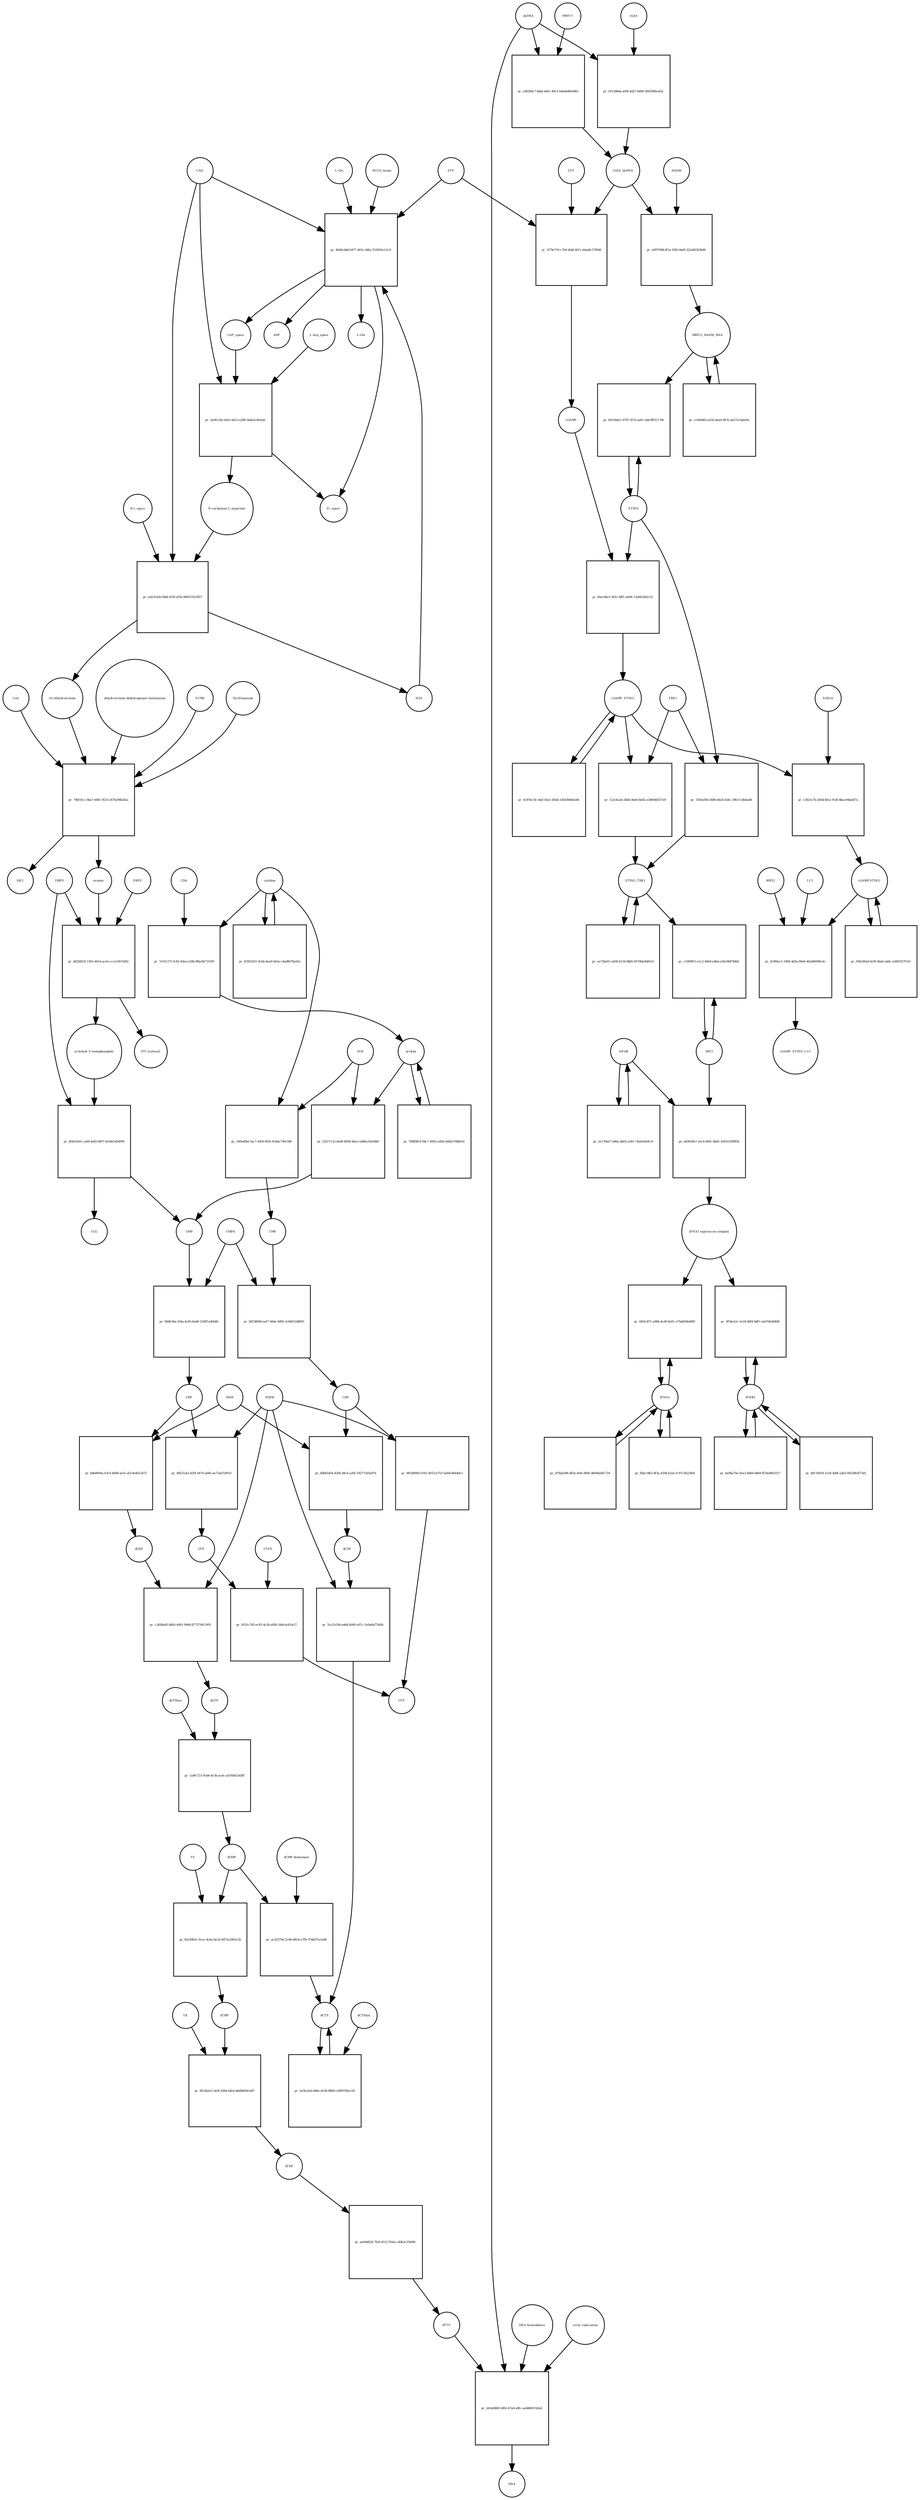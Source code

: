 strict digraph  {
"L-Gln" [annotation="", bipartite=0, cls="simple chemical", fontsize=4, label="L-Gln", shape=circle];
"pr_4b96cddd-4477-463c-b8fa-555003e13c1f" [annotation="", bipartite=1, cls=process, fontsize=4, label="pr_4b96cddd-4477-463c-b8fa-555003e13c1f", shape=square];
CAP_space [annotation="", bipartite=0, cls="simple chemical", fontsize=4, label=CAP_space, shape=circle];
CAD [annotation="", bipartite=0, cls=macromolecule, fontsize=4, label=CAD, shape=circle];
HCO3_minus [annotation="", bipartite=0, cls="simple chemical", fontsize=4, label=HCO3_minus, shape=circle];
H2O [annotation="", bipartite=0, cls="simple chemical", fontsize=4, label=H2O, shape=circle];
ATP [annotation="", bipartite=0, cls="simple chemical", fontsize=4, label=ATP, shape=circle];
"L-Glu" [annotation="", bipartite=0, cls="simple chemical", fontsize=4, label="L-Glu", shape=circle];
ADP [annotation="", bipartite=0, cls="simple chemical", fontsize=4, label=ADP, shape=circle];
Pi_space [annotation="", bipartite=0, cls="simple chemical", fontsize=4, label=Pi_space, shape=circle];
cytidine [annotation="", bipartite=0, cls="simple chemical", fontsize=4, label=cytidine, shape=circle];
"pr_7e551271-fc82-43ea-a29b-f8bcb67315f0" [annotation="", bipartite=1, cls=process, fontsize=4, label="pr_7e551271-fc82-43ea-a29b-f8bcb67315f0", shape=square];
uridine [annotation="", bipartite=0, cls="simple chemical", fontsize=4, label=uridine, shape=circle];
CDA [annotation="", bipartite=0, cls=macromolecule, fontsize=4, label=CDA, shape=circle];
"pr_52b71133-0ed0-4058-b6a2-ad46a31b50b9" [annotation="", bipartite=1, cls=process, fontsize=4, label="pr_52b71133-0ed0-4058-b6a2-ad46a31b50b9", shape=square];
UMP [annotation="", bipartite=0, cls="simple chemical", fontsize=4, label=UMP, shape=circle];
UCK [annotation="", bipartite=0, cls=macromolecule, fontsize=4, label=UCK, shape=circle];
"pr_140e4f0d-3ac7-4492-8f3e-834dc756c580" [annotation="", bipartite=1, cls=process, fontsize=4, label="pr_140e4f0d-3ac7-4492-8f3e-834dc756c580", shape=square];
CMP [annotation="", bipartite=0, cls="simple chemical", fontsize=4, label=CMP, shape=circle];
"pr_708f08c9-94c7-4945-a458-e6bb370bb616" [annotation="", bipartite=1, cls=process, fontsize=4, label="pr_708f08c9-94c7-4945-a458-e6bb370bb616", shape=square];
"pr_83503251-4cbb-4ea9-b43a-c4ed867bed1e" [annotation="", bipartite=1, cls=process, fontsize=4, label="pr_83503251-4cbb-4ea9-b43a-c4ed867bed1e", shape=square];
"pr_00dfcfbe-f24a-4c83-8ed8-216ff1a40d49" [annotation="", bipartite=1, cls=process, fontsize=4, label="pr_00dfcfbe-f24a-4c83-8ed8-216ff1a40d49", shape=square];
UDP [annotation="", bipartite=0, cls="simple chemical", fontsize=4, label=UDP, shape=circle];
CMPK [annotation="", bipartite=0, cls=macromolecule, fontsize=4, label=CMPK, shape=circle];
"pr_58538094-aef7-49de-9d92-3c6bf21d8850" [annotation="", bipartite=1, cls=process, fontsize=4, label="pr_58538094-aef7-49de-9d92-3c6bf21d8850", shape=square];
CDP [annotation="", bipartite=0, cls="simple chemical", fontsize=4, label=CDP, shape=circle];
"pr_46f21a43-d2f4-4474-a685-ae72ab7ef010" [annotation="", bipartite=1, cls=process, fontsize=4, label="pr_46f21a43-d2f4-4474-a685-ae72ab7ef010", shape=square];
UTP [annotation="", bipartite=0, cls="simple chemical", fontsize=4, label=UTP, shape=circle];
NDPK [annotation="", bipartite=0, cls=macromolecule, fontsize=4, label=NDPK, shape=circle];
"pr_991d6960-b162-4933-b753-5a60c9b44dc1" [annotation="", bipartite=1, cls=process, fontsize=4, label="pr_991d6960-b162-4933-b753-5a60c9b44dc1", shape=square];
CTP [annotation="", bipartite=0, cls="simple chemical", fontsize=4, label=CTP, shape=circle];
"pr_9531c7d5-ec83-4c2b-af89-244e2e41fe27" [annotation="", bipartite=1, cls=process, fontsize=4, label="pr_9531c7d5-ec83-4c2b-af89-244e2e41fe27", shape=square];
CTPS [annotation="", bipartite=0, cls=macromolecule, fontsize=4, label=CTPS, shape=circle];
"pr_bd6d494a-63c9-4d98-ae3c-d2c9a4612475" [annotation="", bipartite=1, cls=process, fontsize=4, label="pr_bd6d494a-63c9-4d98-ae3c-d2c9a4612475", shape=square];
dUDP [annotation="", bipartite=0, cls="simple chemical", fontsize=4, label=dUDP, shape=circle];
RNR [annotation="", bipartite=0, cls=macromolecule, fontsize=4, label=RNR, shape=circle];
"pr_c3d36ed5-46b5-4061-9948-d7727941395f" [annotation="", bipartite=1, cls=process, fontsize=4, label="pr_c3d36ed5-46b5-4061-9948-d7727941395f", shape=square];
dUTP [annotation="", bipartite=0, cls="simple chemical", fontsize=4, label=dUTP, shape=circle];
dCDP [annotation="", bipartite=0, cls="simple chemical", fontsize=4, label=dCDP, shape=circle];
"pr_5ca7a536-edd4-4000-a07c-1a0a8ef73b5b" [annotation="", bipartite=1, cls=process, fontsize=4, label="pr_5ca7a536-edd4-4000-a07c-1a0a8ef73b5b", shape=square];
dCTP [annotation="", bipartite=0, cls="simple chemical", fontsize=4, label=dCTP, shape=circle];
"pr_48b85d54-420b-48c4-a26f-59277cb5e97d" [annotation="", bipartite=1, cls=process, fontsize=4, label="pr_48b85d54-420b-48c4-a26f-59277cb5e97d", shape=square];
"pr_1a9fc723-9cb6-4c3b-ac0c-ab76b43345ff" [annotation="", bipartite=1, cls=process, fontsize=4, label="pr_1a9fc723-9cb6-4c3b-ac0c-ab76b43345ff", shape=square];
dUMP [annotation="", bipartite=0, cls="simple chemical", fontsize=4, label=dUMP, shape=circle];
dUTPase [annotation="", bipartite=0, cls=macromolecule, fontsize=4, label=dUTPase, shape=circle];
"pr_2e5fcd2d-d46e-4538-8890-c90f9760a159" [annotation="", bipartite=1, cls=process, fontsize=4, label="pr_2e5fcd2d-d46e-4538-8890-c90f9760a159", shape=square];
dCTPase [annotation="", bipartite=0, cls=macromolecule, fontsize=4, label=dCTPase, shape=circle];
"pr_ac52579e-2c66-4824-a7f9-7f34d37a1a80" [annotation="", bipartite=1, cls=process, fontsize=4, label="pr_ac52579e-2c66-4824-a7f9-7f34d37a1a80", shape=square];
"dCMP deaminase" [annotation="", bipartite=0, cls=macromolecule, fontsize=4, label="dCMP deaminase", shape=circle];
"pr_8cb39b3c-9cac-4cba-be24-9d72e2903c2b" [annotation="", bipartite=1, cls=process, fontsize=4, label="pr_8cb39b3c-9cac-4cba-be24-9d72e2903c2b", shape=square];
dTMP [annotation="", bipartite=0, cls="simple chemical", fontsize=4, label=dTMP, shape=circle];
TS [annotation="", bipartite=0, cls=macromolecule, fontsize=4, label=TS, shape=circle];
"pr_f815b2a5-343f-4384-bd24-db68bf941d67" [annotation="", bipartite=1, cls=process, fontsize=4, label="pr_f815b2a5-343f-4384-bd24-db68bf941d67", shape=square];
dTDP [annotation="", bipartite=0, cls="simple chemical", fontsize=4, label=dTDP, shape=circle];
TK [annotation="", bipartite=0, cls=macromolecule, fontsize=4, label=TK, shape=circle];
"pr_aa04d02d-7fa9-4512-91ba-cd0b3c25b09c" [annotation="", bipartite=1, cls=process, fontsize=4, label="pr_aa04d02d-7fa9-4512-91ba-cd0b3c25b09c", shape=square];
dTTP [annotation="", bipartite=0, cls="simple chemical", fontsize=4, label=dTTP, shape=circle];
dsDNA [annotation="", bipartite=0, cls="simple chemical", fontsize=4, label=dsDNA, shape=circle];
"pr_55126b6a-a00f-4d27-b499-260f380ea62c" [annotation="", bipartite=1, cls=process, fontsize=4, label="pr_55126b6a-a00f-4d27-b499-260f380ea62c", shape=square];
cGAS [annotation="", bipartite=0, cls=macromolecule, fontsize=4, label=cGAS, shape=circle];
cGAS_dsDNA [annotation="", bipartite=0, cls=complex, fontsize=4, label=cGAS_dsDNA, shape=circle];
"pr_2f79e719-c7b0-4bbf-bf11-ebad4c37f8d8" [annotation="", bipartite=1, cls=process, fontsize=4, label="pr_2f79e719-c7b0-4bbf-bf11-ebad4c37f8d8", shape=square];
GTP [annotation="", bipartite=0, cls="simple chemical", fontsize=4, label=GTP, shape=circle];
cGAMP [annotation="", bipartite=0, cls="simple chemical", fontsize=4, label=cGAMP, shape=circle];
"pr_85ec86cf-303c-48f1-ab94-13a9624d2c52" [annotation="", bipartite=1, cls=process, fontsize=4, label="pr_85ec86cf-303c-48f1-ab94-13a9624d2c52", shape=square];
STING [annotation="", bipartite=0, cls="macromolecule multimer", fontsize=4, label=STING, shape=circle];
cGAMP_STING [annotation="", bipartite=0, cls=complex, fontsize=4, label=cGAMP_STING, shape=circle];
TBK1 [annotation="", bipartite=0, cls=macromolecule, fontsize=4, label=TBK1, shape=circle];
"pr_122c6a3d-2b6b-46e9-8e82-e596948357e9" [annotation="", bipartite=1, cls=process, fontsize=4, label="pr_122c6a3d-2b6b-46e9-8e82-e596948357e9", shape=square];
STING_TBK1 [annotation="", bipartite=0, cls=complex, fontsize=4, label=STING_TBK1, shape=circle];
"pr_4187bc3d-1bef-45e1-b92b-1d5639d4d244" [annotation="", bipartite=1, cls=process, fontsize=4, label="pr_4187bc3d-1bef-45e1-b92b-1d5639d4d244", shape=square];
"pr_ea728a01-ad38-4234-88d5-8576bb3b6914" [annotation="", bipartite=1, cls=process, fontsize=4, label="pr_ea728a01-ad38-4234-88d5-8576bb3b6914", shape=square];
"NF-kB" [annotation="", bipartite=0, cls=complex, fontsize=4, label="NF-kB", shape=circle];
"pr_2e176b27-e86a-4b02-a281-74afefde9c3c" [annotation="", bipartite=1, cls=process, fontsize=4, label="pr_2e176b27-e86a-4b02-a281-74afefde9c3c", shape=square];
IFNA1 [annotation="", bipartite=0, cls="nucleic acid feature", fontsize=4, label=IFNA1, shape=circle];
"pr_fbdc1862-df3a-429d-b25e-fc97c36226b9" [annotation="", bipartite=1, cls=process, fontsize=4, label="pr_fbdc1862-df3a-429d-b25e-fc97c36226b9", shape=square];
IFNB1 [annotation="", bipartite=0, cls="nucleic acid feature", fontsize=4, label=IFNB1, shape=circle];
"pr_b8116928-1e54-4ddf-a3b3-0825865f73d1" [annotation="", bipartite=1, cls=process, fontsize=4, label="pr_b8116928-1e54-4ddf-a3b3-0825865f73d1", shape=square];
"pr_d79ab298-d02e-4efe-8f80-d6046e6fc754" [annotation="", bipartite=1, cls=process, fontsize=4, label="pr_d79ab298-d02e-4efe-8f80-d6046e6fc754", shape=square];
"pr_6a9ba70a-45a3-4b66-b6b4-ff24a9602517" [annotation="", bipartite=1, cls=process, fontsize=4, label="pr_6a9ba70a-45a3-4b66-b6b4-ff24a9602517", shape=square];
"pr_5f56e32c-2e18-46f4-9df1-eeb76fa8d84f" [annotation="", bipartite=1, cls=process, fontsize=4, label="pr_5f56e32c-2e18-46f4-9df1-eeb76fa8d84f", shape=square];
"IFNA1 expression complex" [annotation="", bipartite=0, cls=complex, fontsize=4, label="IFNA1 expression complex", shape=circle];
"cGAMP-STING" [annotation="", bipartite=0, cls=complex, fontsize=4, label="cGAMP-STING", shape=circle];
"pr_058c86a9-6cf9-4beb-ab6c-a5001f27f161" [annotation="", bipartite=1, cls=process, fontsize=4, label="pr_058c86a9-6cf9-4beb-ab6c-a5001f27f161", shape=square];
"pr_cd929dc7-b8af-4d2c-89c3-64eb6dfe0083" [annotation="", bipartite=1, cls=process, fontsize=4, label="pr_cd929dc7-b8af-4d2c-89c3-64eb6dfe0083", shape=square];
MRE11 [annotation="", bipartite=0, cls="macromolecule multimer", fontsize=4, label=MRE11, shape=circle];
RAD50 [annotation="", bipartite=0, cls="macromolecule multimer", fontsize=4, label=RAD50, shape=circle];
"pr_e6f9708b-ff1e-45fb-bbd5-622ef6363b89" [annotation="", bipartite=1, cls=process, fontsize=4, label="pr_e6f9708b-ff1e-45fb-bbd5-622ef6363b89", shape=square];
MRE11_RAD50_DNA [annotation="", bipartite=0, cls=complex, fontsize=4, label=MRE11_RAD50_DNA, shape=circle];
IRF3 [annotation="", bipartite=0, cls="macromolecule multimer", fontsize=4, label=IRF3, shape=circle];
"pr_c1900f51-a1c2-49e9-a4bd-e26c0b87b8d1" [annotation="", bipartite=1, cls=process, fontsize=4, label="pr_c1900f51-a1c2-49e9-a4bd-e26c0b87b8d1", shape=square];
"pr_c3823c7b-269d-4fe2-91df-8bac04bebf7a" [annotation="", bipartite=1, cls=process, fontsize=4, label="pr_c3823c7b-269d-4fe2-91df-8bac04bebf7a", shape=square];
SAR1A [annotation="", bipartite=0, cls=macromolecule, fontsize=4, label=SAR1A, shape=circle];
"pr_0c9f6ec2-190d-4d3a-80e6-4fab46690cdc" [annotation="", bipartite=1, cls=process, fontsize=4, label="pr_0c9f6ec2-190d-4d3a-80e6-4fab46690cdc", shape=square];
LC3 [annotation="", bipartite=0, cls=macromolecule, fontsize=4, label=LC3, shape=circle];
cGAMP_STING_LC3 [annotation="", bipartite=0, cls=complex, fontsize=4, label=cGAMP_STING_LC3, shape=circle];
WIPI2 [annotation="", bipartite=0, cls=macromolecule, fontsize=4, label=WIPI2, shape=circle];
"pr_b9334da1-9707-437a-ad1c-bdc0ff51170b" [annotation="", bipartite=1, cls=process, fontsize=4, label="pr_b9334da1-9707-437a-ad1c-bdc0ff51170b", shape=square];
"pr_3393e5f6-d406-4624-b56c-29b111db4a48" [annotation="", bipartite=1, cls=process, fontsize=4, label="pr_3393e5f6-d406-4624-b56c-29b111db4a48", shape=square];
"pr_cc6fb483-ae50-4aa0-967e-ba57a14ab5fa" [annotation="", bipartite=1, cls=process, fontsize=4, label="pr_cc6fb483-ae50-4aa0-967e-ba57a14ab5fa", shape=square];
"pr_3a9f1c8e-6d33-4421-a288-3d4a3c9efabc" [annotation="", bipartite=1, cls=process, fontsize=4, label="pr_3a9f1c8e-6d33-4421-a288-3d4a3c9efabc", shape=square];
"N-carbamoyl-L-aspartate" [annotation="", bipartite=0, cls="simple chemical", fontsize=4, label="N-carbamoyl-L-aspartate", shape=circle];
"L-Asp_space" [annotation="", bipartite=0, cls="simple chemical", fontsize=4, label="L-Asp_space", shape=circle];
"pr_ee0352eb-f4bd-410f-af56-089337fe5957" [annotation="", bipartite=1, cls=process, fontsize=4, label="pr_ee0352eb-f4bd-410f-af56-089337fe5957", shape=square];
"(S)-dihydroorotate" [annotation="", bipartite=0, cls="simple chemical", fontsize=4, label="(S)-dihydroorotate", shape=circle];
"H+_space" [annotation="", bipartite=0, cls="simple chemical", fontsize=4, label="H+_space", shape=circle];
"pr_79bf1fcc-9ba7-4481-9533-2676296b2fea" [annotation="", bipartite=1, cls=process, fontsize=4, label="pr_79bf1fcc-9ba7-4481-9533-2676296b2fea", shape=square];
orotate [annotation="", bipartite=0, cls="simple chemical", fontsize=4, label=orotate, shape=circle];
"dihydroorotate dehydrogenase holoenzyme" [annotation="", bipartite=0, cls="simple chemical", fontsize=4, label="dihydroorotate dehydrogenase holoenzyme", shape=circle];
P1788 [annotation="", bipartite=0, cls="simple chemical", fontsize=4, label=P1788, shape=circle];
Teriflunomide [annotation="", bipartite=0, cls="simple chemical", fontsize=4, label=Teriflunomide, shape=circle];
CoQ [annotation="", bipartite=0, cls="simple chemical", fontsize=4, label=CoQ, shape=circle];
QH2 [annotation="", bipartite=0, cls="simple chemical", fontsize=4, label=QH2, shape=circle];
"pr_d026822f-1503-441d-ace0-ccce3267af62" [annotation="", bipartite=1, cls=process, fontsize=4, label="pr_d026822f-1503-441d-ace0-ccce3267af62", shape=square];
"orotidine 5'-monophosphate" [annotation="", bipartite=0, cls="simple chemical", fontsize=4, label="orotidine 5'-monophosphate", shape=circle];
UMPS [annotation="", bipartite=0, cls="macromolecule multimer", fontsize=4, label=UMPS, shape=circle];
PRPP [annotation="", bipartite=0, cls="simple chemical", fontsize=4, label=PRPP, shape=circle];
"PPi [cytosol]" [annotation="", bipartite=0, cls="simple chemical", fontsize=4, label="PPi [cytosol]", shape=circle];
"pr_858cb5d1-ca69-4a85-8f47-b556e3456f99" [annotation="", bipartite=1, cls=process, fontsize=4, label="pr_858cb5d1-ca69-4a85-8f47-b556e3456f99", shape=square];
CO2 [annotation="", bipartite=0, cls="simple chemical", fontsize=4, label=CO2, shape=circle];
"pr_2d3e0889-5d92-47a0-a9fc-ae686057d2e4" [annotation="", bipartite=1, cls=process, fontsize=4, label="pr_2d3e0889-5d92-47a0-a9fc-ae686057d2e4", shape=square];
DNA [annotation="", bipartite=0, cls="nucleic acid feature", fontsize=4, label=DNA, shape=circle];
"DNA biosynthesis" [annotation="urn_miriam_obo.go_GO%3A0071897", bipartite=0, cls=phenotype, fontsize=4, label="DNA biosynthesis", shape=circle];
"virus replication" [annotation="", bipartite=0, cls=phenotype, fontsize=4, label="virus replication", shape=circle];
"pr_6fd3c871-a984-4cd9-8e01-e75dd34b4985" [annotation="", bipartite=1, cls=process, fontsize=4, label="pr_6fd3c871-a984-4cd9-8e01-e75dd34b4985", shape=square];
"pr_6d3939a7-a5c4-469c-8bd1-42651f299f30" [annotation="", bipartite=1, cls=process, fontsize=4, label="pr_6d3939a7-a5c4-469c-8bd1-42651f299f30", shape=square];
"L-Gln" -> "pr_4b96cddd-4477-463c-b8fa-555003e13c1f"  [annotation="", interaction_type=consumption];
"pr_4b96cddd-4477-463c-b8fa-555003e13c1f" -> CAP_space  [annotation="", interaction_type=production];
"pr_4b96cddd-4477-463c-b8fa-555003e13c1f" -> "L-Glu"  [annotation="", interaction_type=production];
"pr_4b96cddd-4477-463c-b8fa-555003e13c1f" -> ADP  [annotation="", interaction_type=production];
"pr_4b96cddd-4477-463c-b8fa-555003e13c1f" -> Pi_space  [annotation="", interaction_type=production];
CAP_space -> "pr_3a9f1c8e-6d33-4421-a288-3d4a3c9efabc"  [annotation="", interaction_type=consumption];
CAD -> "pr_4b96cddd-4477-463c-b8fa-555003e13c1f"  [annotation=urn_miriam_reactome_REACT_1698, interaction_type=catalysis];
CAD -> "pr_3a9f1c8e-6d33-4421-a288-3d4a3c9efabc"  [annotation=urn_miriam_reactome_REACT_1698, interaction_type=catalysis];
CAD -> "pr_ee0352eb-f4bd-410f-af56-089337fe5957"  [annotation=urn_miriam_reactome_REACT_1698, interaction_type=catalysis];
HCO3_minus -> "pr_4b96cddd-4477-463c-b8fa-555003e13c1f"  [annotation="", interaction_type=consumption];
H2O -> "pr_4b96cddd-4477-463c-b8fa-555003e13c1f"  [annotation="", interaction_type=consumption];
ATP -> "pr_4b96cddd-4477-463c-b8fa-555003e13c1f"  [annotation="", interaction_type=consumption];
ATP -> "pr_2f79e719-c7b0-4bbf-bf11-ebad4c37f8d8"  [annotation="", interaction_type=consumption];
cytidine -> "pr_7e551271-fc82-43ea-a29b-f8bcb67315f0"  [annotation="", interaction_type=consumption];
cytidine -> "pr_140e4f0d-3ac7-4492-8f3e-834dc756c580"  [annotation="", interaction_type=consumption];
cytidine -> "pr_83503251-4cbb-4ea9-b43a-c4ed867bed1e"  [annotation="", interaction_type=consumption];
"pr_7e551271-fc82-43ea-a29b-f8bcb67315f0" -> uridine  [annotation="", interaction_type=production];
uridine -> "pr_52b71133-0ed0-4058-b6a2-ad46a31b50b9"  [annotation="", interaction_type=consumption];
uridine -> "pr_708f08c9-94c7-4945-a458-e6bb370bb616"  [annotation="", interaction_type=consumption];
CDA -> "pr_7e551271-fc82-43ea-a29b-f8bcb67315f0"  [annotation="", interaction_type=catalysis];
"pr_52b71133-0ed0-4058-b6a2-ad46a31b50b9" -> UMP  [annotation="", interaction_type=production];
UMP -> "pr_00dfcfbe-f24a-4c83-8ed8-216ff1a40d49"  [annotation="", interaction_type=consumption];
UCK -> "pr_52b71133-0ed0-4058-b6a2-ad46a31b50b9"  [annotation="", interaction_type=catalysis];
UCK -> "pr_140e4f0d-3ac7-4492-8f3e-834dc756c580"  [annotation="", interaction_type=catalysis];
"pr_140e4f0d-3ac7-4492-8f3e-834dc756c580" -> CMP  [annotation="", interaction_type=production];
CMP -> "pr_58538094-aef7-49de-9d92-3c6bf21d8850"  [annotation="", interaction_type=consumption];
"pr_708f08c9-94c7-4945-a458-e6bb370bb616" -> uridine  [annotation="", interaction_type=production];
"pr_83503251-4cbb-4ea9-b43a-c4ed867bed1e" -> cytidine  [annotation="", interaction_type=production];
"pr_00dfcfbe-f24a-4c83-8ed8-216ff1a40d49" -> UDP  [annotation="", interaction_type=production];
UDP -> "pr_46f21a43-d2f4-4474-a685-ae72ab7ef010"  [annotation="", interaction_type=consumption];
UDP -> "pr_bd6d494a-63c9-4d98-ae3c-d2c9a4612475"  [annotation="", interaction_type=consumption];
CMPK -> "pr_00dfcfbe-f24a-4c83-8ed8-216ff1a40d49"  [annotation="", interaction_type=catalysis];
CMPK -> "pr_58538094-aef7-49de-9d92-3c6bf21d8850"  [annotation="", interaction_type=catalysis];
"pr_58538094-aef7-49de-9d92-3c6bf21d8850" -> CDP  [annotation="", interaction_type=production];
CDP -> "pr_991d6960-b162-4933-b753-5a60c9b44dc1"  [annotation="", interaction_type=consumption];
CDP -> "pr_48b85d54-420b-48c4-a26f-59277cb5e97d"  [annotation="", interaction_type=consumption];
"pr_46f21a43-d2f4-4474-a685-ae72ab7ef010" -> UTP  [annotation="", interaction_type=production];
UTP -> "pr_9531c7d5-ec83-4c2b-af89-244e2e41fe27"  [annotation="", interaction_type=consumption];
NDPK -> "pr_46f21a43-d2f4-4474-a685-ae72ab7ef010"  [annotation="", interaction_type=catalysis];
NDPK -> "pr_991d6960-b162-4933-b753-5a60c9b44dc1"  [annotation="", interaction_type=catalysis];
NDPK -> "pr_c3d36ed5-46b5-4061-9948-d7727941395f"  [annotation="", interaction_type=catalysis];
NDPK -> "pr_5ca7a536-edd4-4000-a07c-1a0a8ef73b5b"  [annotation="", interaction_type=catalysis];
"pr_991d6960-b162-4933-b753-5a60c9b44dc1" -> CTP  [annotation="", interaction_type=production];
"pr_9531c7d5-ec83-4c2b-af89-244e2e41fe27" -> CTP  [annotation="", interaction_type=production];
CTPS -> "pr_9531c7d5-ec83-4c2b-af89-244e2e41fe27"  [annotation="", interaction_type=catalysis];
"pr_bd6d494a-63c9-4d98-ae3c-d2c9a4612475" -> dUDP  [annotation="", interaction_type=production];
dUDP -> "pr_c3d36ed5-46b5-4061-9948-d7727941395f"  [annotation="", interaction_type=consumption];
RNR -> "pr_bd6d494a-63c9-4d98-ae3c-d2c9a4612475"  [annotation="", interaction_type=catalysis];
RNR -> "pr_48b85d54-420b-48c4-a26f-59277cb5e97d"  [annotation="", interaction_type=catalysis];
"pr_c3d36ed5-46b5-4061-9948-d7727941395f" -> dUTP  [annotation="", interaction_type=production];
dUTP -> "pr_1a9fc723-9cb6-4c3b-ac0c-ab76b43345ff"  [annotation="", interaction_type=consumption];
dCDP -> "pr_5ca7a536-edd4-4000-a07c-1a0a8ef73b5b"  [annotation="", interaction_type=consumption];
"pr_5ca7a536-edd4-4000-a07c-1a0a8ef73b5b" -> dCTP  [annotation="", interaction_type=production];
dCTP -> "pr_2e5fcd2d-d46e-4538-8890-c90f9760a159"  [annotation="", interaction_type=consumption];
"pr_48b85d54-420b-48c4-a26f-59277cb5e97d" -> dCDP  [annotation="", interaction_type=production];
"pr_1a9fc723-9cb6-4c3b-ac0c-ab76b43345ff" -> dUMP  [annotation="", interaction_type=production];
dUMP -> "pr_ac52579e-2c66-4824-a7f9-7f34d37a1a80"  [annotation="", interaction_type=consumption];
dUMP -> "pr_8cb39b3c-9cac-4cba-be24-9d72e2903c2b"  [annotation="", interaction_type=consumption];
dUTPase -> "pr_1a9fc723-9cb6-4c3b-ac0c-ab76b43345ff"  [annotation="", interaction_type=catalysis];
"pr_2e5fcd2d-d46e-4538-8890-c90f9760a159" -> dCTP  [annotation="", interaction_type=production];
dCTPase -> "pr_2e5fcd2d-d46e-4538-8890-c90f9760a159"  [annotation="", interaction_type=catalysis];
"pr_ac52579e-2c66-4824-a7f9-7f34d37a1a80" -> dCTP  [annotation="", interaction_type=production];
"dCMP deaminase" -> "pr_ac52579e-2c66-4824-a7f9-7f34d37a1a80"  [annotation="", interaction_type=catalysis];
"pr_8cb39b3c-9cac-4cba-be24-9d72e2903c2b" -> dTMP  [annotation="", interaction_type=production];
dTMP -> "pr_f815b2a5-343f-4384-bd24-db68bf941d67"  [annotation="", interaction_type=consumption];
TS -> "pr_8cb39b3c-9cac-4cba-be24-9d72e2903c2b"  [annotation="", interaction_type=catalysis];
"pr_f815b2a5-343f-4384-bd24-db68bf941d67" -> dTDP  [annotation="", interaction_type=production];
dTDP -> "pr_aa04d02d-7fa9-4512-91ba-cd0b3c25b09c"  [annotation="", interaction_type=consumption];
TK -> "pr_f815b2a5-343f-4384-bd24-db68bf941d67"  [annotation="", interaction_type=catalysis];
"pr_aa04d02d-7fa9-4512-91ba-cd0b3c25b09c" -> dTTP  [annotation="", interaction_type=production];
dTTP -> "pr_2d3e0889-5d92-47a0-a9fc-ae686057d2e4"  [annotation="", interaction_type=consumption];
dsDNA -> "pr_55126b6a-a00f-4d27-b499-260f380ea62c"  [annotation="", interaction_type=consumption];
dsDNA -> "pr_cd929dc7-b8af-4d2c-89c3-64eb6dfe0083"  [annotation="", interaction_type=consumption];
dsDNA -> "pr_2d3e0889-5d92-47a0-a9fc-ae686057d2e4"  [annotation="", interaction_type=consumption];
"pr_55126b6a-a00f-4d27-b499-260f380ea62c" -> cGAS_dsDNA  [annotation="", interaction_type=production];
cGAS -> "pr_55126b6a-a00f-4d27-b499-260f380ea62c"  [annotation="", interaction_type=consumption];
cGAS_dsDNA -> "pr_2f79e719-c7b0-4bbf-bf11-ebad4c37f8d8"  [annotation="", interaction_type=catalysis];
cGAS_dsDNA -> "pr_e6f9708b-ff1e-45fb-bbd5-622ef6363b89"  [annotation="", interaction_type=consumption];
"pr_2f79e719-c7b0-4bbf-bf11-ebad4c37f8d8" -> cGAMP  [annotation="", interaction_type=production];
GTP -> "pr_2f79e719-c7b0-4bbf-bf11-ebad4c37f8d8"  [annotation="", interaction_type=consumption];
cGAMP -> "pr_85ec86cf-303c-48f1-ab94-13a9624d2c52"  [annotation="", interaction_type=consumption];
"pr_85ec86cf-303c-48f1-ab94-13a9624d2c52" -> cGAMP_STING  [annotation="", interaction_type=production];
STING -> "pr_85ec86cf-303c-48f1-ab94-13a9624d2c52"  [annotation="", interaction_type=consumption];
STING -> "pr_b9334da1-9707-437a-ad1c-bdc0ff51170b"  [annotation="", interaction_type=consumption];
STING -> "pr_3393e5f6-d406-4624-b56c-29b111db4a48"  [annotation="", interaction_type=consumption];
cGAMP_STING -> "pr_122c6a3d-2b6b-46e9-8e82-e596948357e9"  [annotation="", interaction_type=consumption];
cGAMP_STING -> "pr_4187bc3d-1bef-45e1-b92b-1d5639d4d244"  [annotation="", interaction_type=consumption];
cGAMP_STING -> "pr_c3823c7b-269d-4fe2-91df-8bac04bebf7a"  [annotation="", interaction_type=consumption];
TBK1 -> "pr_122c6a3d-2b6b-46e9-8e82-e596948357e9"  [annotation="", interaction_type=consumption];
TBK1 -> "pr_3393e5f6-d406-4624-b56c-29b111db4a48"  [annotation="", interaction_type=consumption];
"pr_122c6a3d-2b6b-46e9-8e82-e596948357e9" -> STING_TBK1  [annotation="", interaction_type=production];
STING_TBK1 -> "pr_ea728a01-ad38-4234-88d5-8576bb3b6914"  [annotation="", interaction_type=consumption];
STING_TBK1 -> "pr_c1900f51-a1c2-49e9-a4bd-e26c0b87b8d1"  [annotation="", interaction_type=catalysis];
"pr_4187bc3d-1bef-45e1-b92b-1d5639d4d244" -> cGAMP_STING  [annotation="", interaction_type=production];
"pr_ea728a01-ad38-4234-88d5-8576bb3b6914" -> STING_TBK1  [annotation="", interaction_type=production];
"NF-kB" -> "pr_2e176b27-e86a-4b02-a281-74afefde9c3c"  [annotation="", interaction_type=consumption];
"NF-kB" -> "pr_6d3939a7-a5c4-469c-8bd1-42651f299f30"  [annotation="", interaction_type=consumption];
"pr_2e176b27-e86a-4b02-a281-74afefde9c3c" -> "NF-kB"  [annotation="", interaction_type=production];
IFNA1 -> "pr_fbdc1862-df3a-429d-b25e-fc97c36226b9"  [annotation="", interaction_type=consumption];
IFNA1 -> "pr_d79ab298-d02e-4efe-8f80-d6046e6fc754"  [annotation="", interaction_type=consumption];
IFNA1 -> "pr_6fd3c871-a984-4cd9-8e01-e75dd34b4985"  [annotation="", interaction_type=consumption];
"pr_fbdc1862-df3a-429d-b25e-fc97c36226b9" -> IFNA1  [annotation="", interaction_type=production];
IFNB1 -> "pr_b8116928-1e54-4ddf-a3b3-0825865f73d1"  [annotation="", interaction_type=consumption];
IFNB1 -> "pr_6a9ba70a-45a3-4b66-b6b4-ff24a9602517"  [annotation="", interaction_type=consumption];
IFNB1 -> "pr_5f56e32c-2e18-46f4-9df1-eeb76fa8d84f"  [annotation="", interaction_type=consumption];
"pr_b8116928-1e54-4ddf-a3b3-0825865f73d1" -> IFNB1  [annotation="", interaction_type=production];
"pr_d79ab298-d02e-4efe-8f80-d6046e6fc754" -> IFNA1  [annotation="", interaction_type=production];
"pr_6a9ba70a-45a3-4b66-b6b4-ff24a9602517" -> IFNB1  [annotation="", interaction_type=production];
"pr_5f56e32c-2e18-46f4-9df1-eeb76fa8d84f" -> IFNB1  [annotation="", interaction_type=production];
"IFNA1 expression complex" -> "pr_5f56e32c-2e18-46f4-9df1-eeb76fa8d84f"  [annotation="", interaction_type=stimulation];
"IFNA1 expression complex" -> "pr_6fd3c871-a984-4cd9-8e01-e75dd34b4985"  [annotation="", interaction_type=stimulation];
"cGAMP-STING" -> "pr_058c86a9-6cf9-4beb-ab6c-a5001f27f161"  [annotation="", interaction_type=consumption];
"cGAMP-STING" -> "pr_0c9f6ec2-190d-4d3a-80e6-4fab46690cdc"  [annotation="", interaction_type=consumption];
"pr_058c86a9-6cf9-4beb-ab6c-a5001f27f161" -> "cGAMP-STING"  [annotation="", interaction_type=production];
"pr_cd929dc7-b8af-4d2c-89c3-64eb6dfe0083" -> cGAS_dsDNA  [annotation="", interaction_type=production];
MRE11 -> "pr_cd929dc7-b8af-4d2c-89c3-64eb6dfe0083"  [annotation="", interaction_type=consumption];
RAD50 -> "pr_e6f9708b-ff1e-45fb-bbd5-622ef6363b89"  [annotation="", interaction_type=consumption];
"pr_e6f9708b-ff1e-45fb-bbd5-622ef6363b89" -> MRE11_RAD50_DNA  [annotation="", interaction_type=production];
MRE11_RAD50_DNA -> "pr_b9334da1-9707-437a-ad1c-bdc0ff51170b"  [annotation="", interaction_type=catalysis];
MRE11_RAD50_DNA -> "pr_cc6fb483-ae50-4aa0-967e-ba57a14ab5fa"  [annotation="", interaction_type=consumption];
IRF3 -> "pr_c1900f51-a1c2-49e9-a4bd-e26c0b87b8d1"  [annotation="", interaction_type=consumption];
IRF3 -> "pr_6d3939a7-a5c4-469c-8bd1-42651f299f30"  [annotation="", interaction_type=consumption];
"pr_c1900f51-a1c2-49e9-a4bd-e26c0b87b8d1" -> IRF3  [annotation="", interaction_type=production];
"pr_c3823c7b-269d-4fe2-91df-8bac04bebf7a" -> "cGAMP-STING"  [annotation="", interaction_type=production];
SAR1A -> "pr_c3823c7b-269d-4fe2-91df-8bac04bebf7a"  [annotation="", interaction_type=catalysis];
"pr_0c9f6ec2-190d-4d3a-80e6-4fab46690cdc" -> cGAMP_STING_LC3  [annotation="", interaction_type=production];
LC3 -> "pr_0c9f6ec2-190d-4d3a-80e6-4fab46690cdc"  [annotation="", interaction_type=consumption];
WIPI2 -> "pr_0c9f6ec2-190d-4d3a-80e6-4fab46690cdc"  [annotation="", interaction_type=catalysis];
"pr_b9334da1-9707-437a-ad1c-bdc0ff51170b" -> STING  [annotation="", interaction_type=production];
"pr_3393e5f6-d406-4624-b56c-29b111db4a48" -> STING_TBK1  [annotation="", interaction_type=production];
"pr_cc6fb483-ae50-4aa0-967e-ba57a14ab5fa" -> MRE11_RAD50_DNA  [annotation="", interaction_type=production];
"pr_3a9f1c8e-6d33-4421-a288-3d4a3c9efabc" -> "N-carbamoyl-L-aspartate"  [annotation="", interaction_type=production];
"pr_3a9f1c8e-6d33-4421-a288-3d4a3c9efabc" -> Pi_space  [annotation="", interaction_type=production];
"N-carbamoyl-L-aspartate" -> "pr_ee0352eb-f4bd-410f-af56-089337fe5957"  [annotation="", interaction_type=consumption];
"L-Asp_space" -> "pr_3a9f1c8e-6d33-4421-a288-3d4a3c9efabc"  [annotation="", interaction_type=consumption];
"pr_ee0352eb-f4bd-410f-af56-089337fe5957" -> "(S)-dihydroorotate"  [annotation="", interaction_type=production];
"pr_ee0352eb-f4bd-410f-af56-089337fe5957" -> H2O  [annotation="", interaction_type=production];
"(S)-dihydroorotate" -> "pr_79bf1fcc-9ba7-4481-9533-2676296b2fea"  [annotation="", interaction_type=consumption];
"H+_space" -> "pr_ee0352eb-f4bd-410f-af56-089337fe5957"  [annotation="", interaction_type=consumption];
"pr_79bf1fcc-9ba7-4481-9533-2676296b2fea" -> orotate  [annotation="", interaction_type=production];
"pr_79bf1fcc-9ba7-4481-9533-2676296b2fea" -> QH2  [annotation="", interaction_type=production];
orotate -> "pr_d026822f-1503-441d-ace0-ccce3267af62"  [annotation="", interaction_type=consumption];
"dihydroorotate dehydrogenase holoenzyme" -> "pr_79bf1fcc-9ba7-4481-9533-2676296b2fea"  [annotation=urn_miriam_reactome_REACT_1698, interaction_type=catalysis];
P1788 -> "pr_79bf1fcc-9ba7-4481-9533-2676296b2fea"  [annotation=urn_miriam_reactome_REACT_1698, interaction_type=inhibition];
Teriflunomide -> "pr_79bf1fcc-9ba7-4481-9533-2676296b2fea"  [annotation=urn_miriam_reactome_REACT_1698, interaction_type=inhibition];
CoQ -> "pr_79bf1fcc-9ba7-4481-9533-2676296b2fea"  [annotation="", interaction_type=consumption];
"pr_d026822f-1503-441d-ace0-ccce3267af62" -> "orotidine 5'-monophosphate"  [annotation="", interaction_type=production];
"pr_d026822f-1503-441d-ace0-ccce3267af62" -> "PPi [cytosol]"  [annotation="", interaction_type=production];
"orotidine 5'-monophosphate" -> "pr_858cb5d1-ca69-4a85-8f47-b556e3456f99"  [annotation="", interaction_type=consumption];
UMPS -> "pr_d026822f-1503-441d-ace0-ccce3267af62"  [annotation=urn_miriam_reactome_REACT_1698, interaction_type=catalysis];
UMPS -> "pr_858cb5d1-ca69-4a85-8f47-b556e3456f99"  [annotation=urn_miriam_reactome_REACT_1698, interaction_type=catalysis];
PRPP -> "pr_d026822f-1503-441d-ace0-ccce3267af62"  [annotation="", interaction_type=consumption];
"pr_858cb5d1-ca69-4a85-8f47-b556e3456f99" -> UMP  [annotation="", interaction_type=production];
"pr_858cb5d1-ca69-4a85-8f47-b556e3456f99" -> CO2  [annotation="", interaction_type=production];
"pr_2d3e0889-5d92-47a0-a9fc-ae686057d2e4" -> DNA  [annotation="", interaction_type=production];
"DNA biosynthesis" -> "pr_2d3e0889-5d92-47a0-a9fc-ae686057d2e4"  [annotation="", interaction_type=catalysis];
"virus replication" -> "pr_2d3e0889-5d92-47a0-a9fc-ae686057d2e4"  [annotation="", interaction_type=inhibition];
"pr_6fd3c871-a984-4cd9-8e01-e75dd34b4985" -> IFNA1  [annotation="", interaction_type=production];
"pr_6d3939a7-a5c4-469c-8bd1-42651f299f30" -> "IFNA1 expression complex"  [annotation="", interaction_type=production];
}
